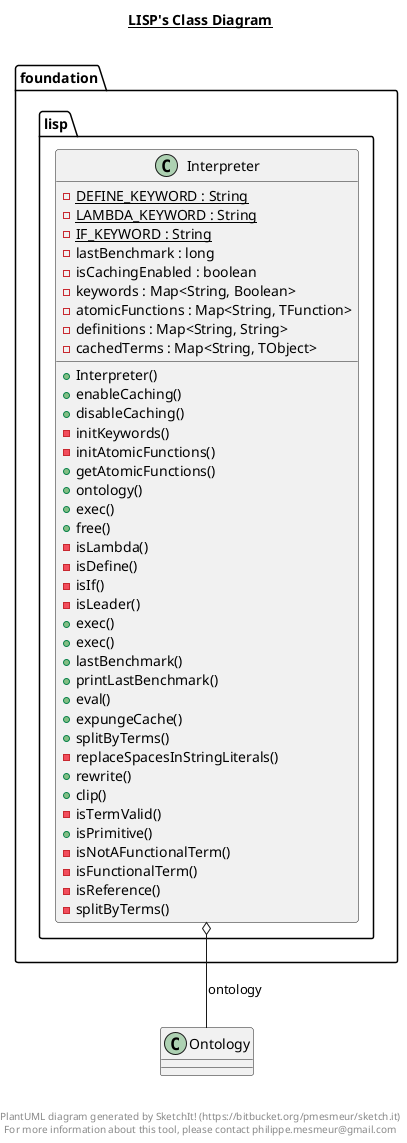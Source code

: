 @startuml

title __LISP's Class Diagram__\n

  package foundation {
    package foundation.lisp {
      class Interpreter {
          {static} - DEFINE_KEYWORD : String
          {static} - LAMBDA_KEYWORD : String
          {static} - IF_KEYWORD : String
          - lastBenchmark : long
          - isCachingEnabled : boolean
          - keywords : Map<String, Boolean>
          - atomicFunctions : Map<String, TFunction>
          - definitions : Map<String, String>
          - cachedTerms : Map<String, TObject>
          + Interpreter()
          + enableCaching()
          + disableCaching()
          - initKeywords()
          - initAtomicFunctions()
          + getAtomicFunctions()
          + ontology()
          + exec()
          + free()
          - isLambda()
          - isDefine()
          - isIf()
          - isLeader()
          + exec()
          + exec()
          + lastBenchmark()
          + printLastBenchmark()
          + eval()
          + expungeCache()
          + splitByTerms()
          - replaceSpacesInStringLiterals()
          + rewrite()
          + clip()
          - isTermValid()
          + isPrimitive()
          - isNotAFunctionalTerm()
          - isFunctionalTerm()
          - isReference()
          - splitByTerms()
      }
    }
  }
  

  Interpreter o-- Ontology : ontology


right footer


PlantUML diagram generated by SketchIt! (https://bitbucket.org/pmesmeur/sketch.it)
For more information about this tool, please contact philippe.mesmeur@gmail.com
endfooter

@enduml
